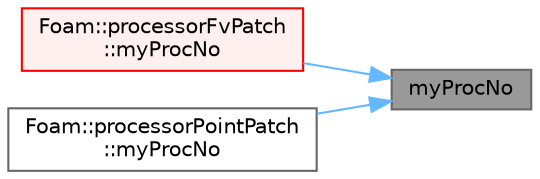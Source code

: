 digraph "myProcNo"
{
 // LATEX_PDF_SIZE
  bgcolor="transparent";
  edge [fontname=Helvetica,fontsize=10,labelfontname=Helvetica,labelfontsize=10];
  node [fontname=Helvetica,fontsize=10,shape=box,height=0.2,width=0.4];
  rankdir="RL";
  Node1 [id="Node000001",label="myProcNo",height=0.2,width=0.4,color="gray40", fillcolor="grey60", style="filled", fontcolor="black",tooltip=" "];
  Node1 -> Node2 [id="edge1_Node000001_Node000002",dir="back",color="steelblue1",style="solid",tooltip=" "];
  Node2 [id="Node000002",label="Foam::processorFvPatch\l::myProcNo",height=0.2,width=0.4,color="red", fillcolor="#FFF0F0", style="filled",URL="$classFoam_1_1processorFvPatch.html#a6fd91c64da3102cc34122ec5a9c4a400",tooltip=" "];
  Node1 -> Node4 [id="edge2_Node000001_Node000004",dir="back",color="steelblue1",style="solid",tooltip=" "];
  Node4 [id="Node000004",label="Foam::processorPointPatch\l::myProcNo",height=0.2,width=0.4,color="grey40", fillcolor="white", style="filled",URL="$classFoam_1_1processorPointPatch.html#a0571accf3382ea80a31c29c8c9d8c88a",tooltip=" "];
}
